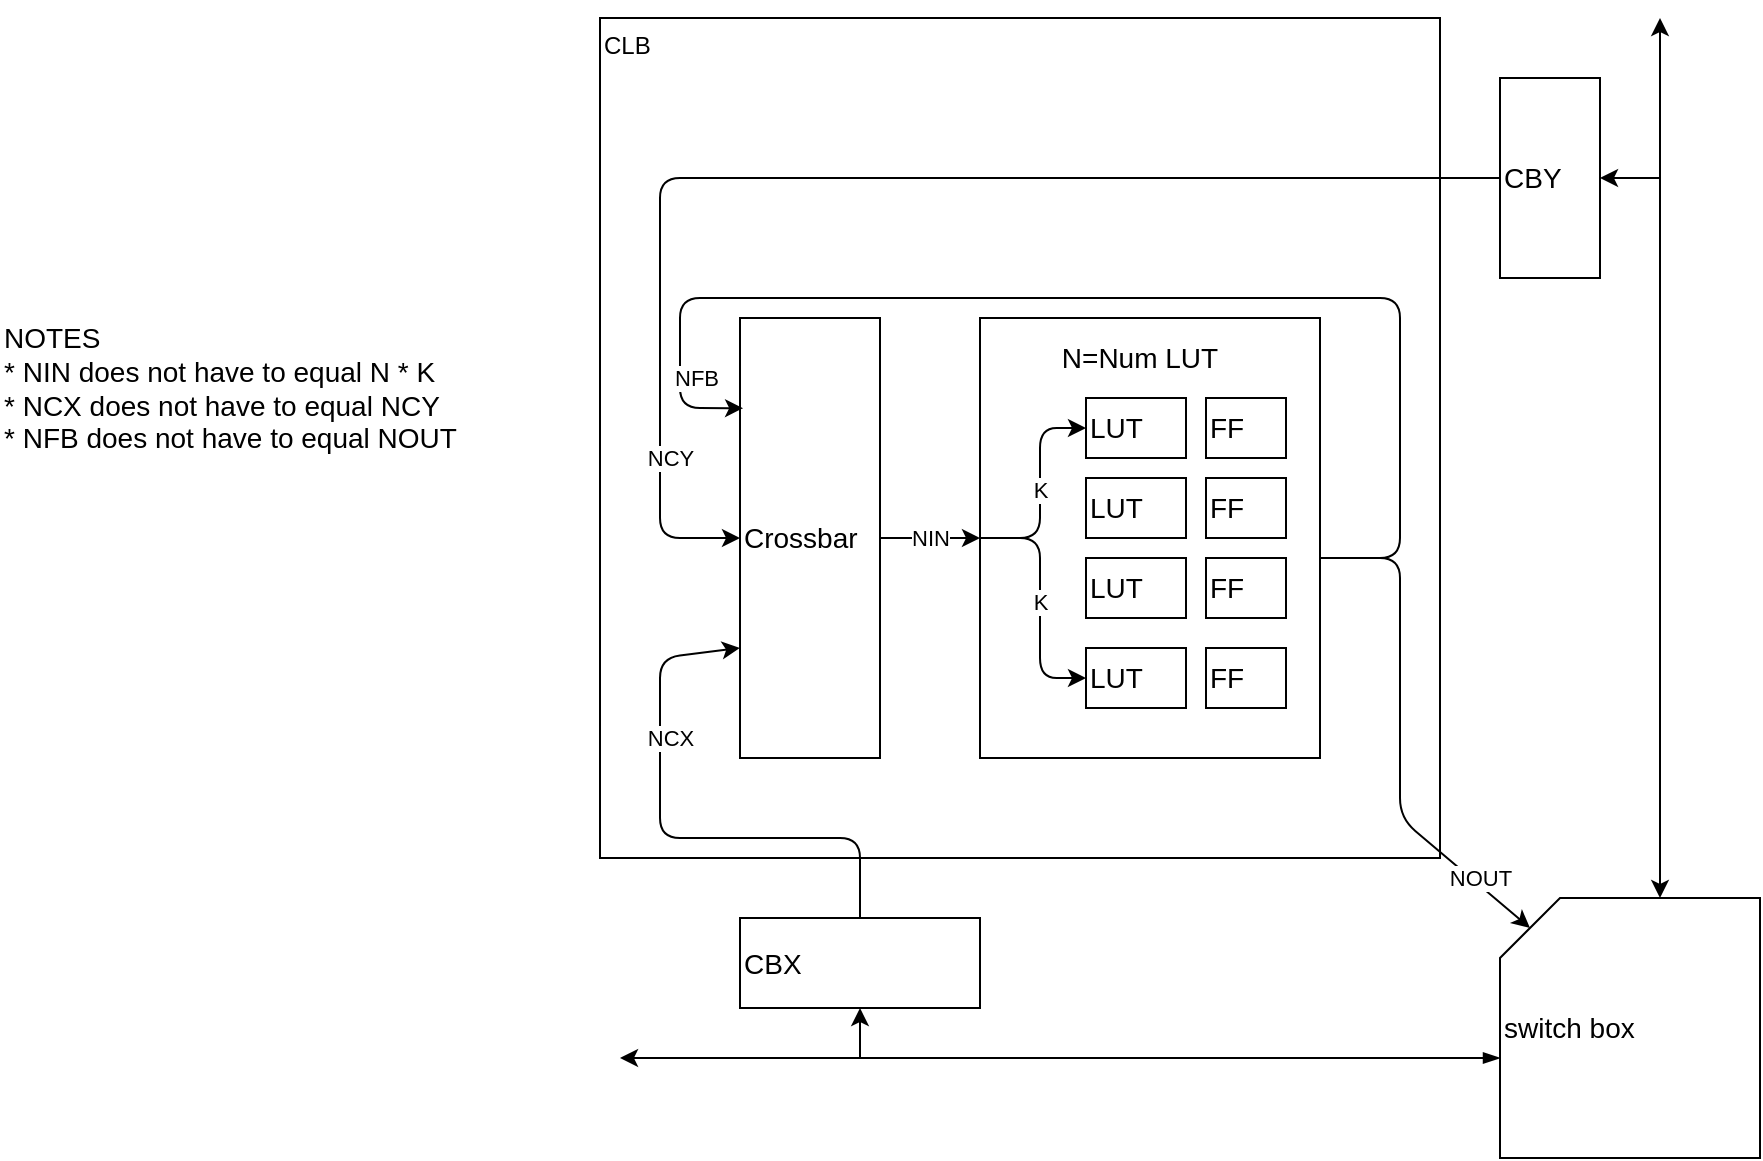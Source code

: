 <mxfile version="14.8.0" type="github">
  <diagram id="9WBszDo1P9AFT7eKbOBq" name="Page-1">
    <mxGraphModel dx="1316" dy="865" grid="1" gridSize="10" guides="1" tooltips="1" connect="1" arrows="1" fold="1" page="1" pageScale="1" pageWidth="1700" pageHeight="1100" math="0" shadow="0">
      <root>
        <mxCell id="0" />
        <mxCell id="1" parent="0" />
        <mxCell id="AsfhlNlfSeZUBomRwfOb-1" value="&lt;div&gt;CLB&lt;/div&gt;" style="whiteSpace=wrap;html=1;aspect=fixed;align=left;verticalAlign=top;" vertex="1" parent="1">
          <mxGeometry x="470" y="280" width="420" height="420" as="geometry" />
        </mxCell>
        <mxCell id="AsfhlNlfSeZUBomRwfOb-3" value="" style="endArrow=classic;startArrow=classic;html=1;entryX=0;entryY=0;entryDx=80;entryDy=0;entryPerimeter=0;" edge="1" parent="1" target="AsfhlNlfSeZUBomRwfOb-4">
          <mxGeometry width="50" height="50" relative="1" as="geometry">
            <mxPoint x="1000" y="280" as="sourcePoint" />
            <mxPoint x="960" y="280" as="targetPoint" />
            <Array as="points" />
          </mxGeometry>
        </mxCell>
        <mxCell id="AsfhlNlfSeZUBomRwfOb-6" style="edgeStyle=orthogonalEdgeStyle;rounded=0;orthogonalLoop=1;jettySize=auto;html=1;exitX=0;exitY=0;exitDx=0;exitDy=80;exitPerimeter=0;fontSize=14;startArrow=blockThin;startFill=1;" edge="1" parent="1" source="AsfhlNlfSeZUBomRwfOb-4">
          <mxGeometry relative="1" as="geometry">
            <mxPoint x="480" y="800" as="targetPoint" />
          </mxGeometry>
        </mxCell>
        <mxCell id="AsfhlNlfSeZUBomRwfOb-4" value="&lt;div align=&quot;center&quot;&gt;switch box&lt;br&gt;&lt;/div&gt;" style="shape=card;whiteSpace=wrap;html=1;fontSize=14;align=left;verticalAlign=middle;" vertex="1" parent="1">
          <mxGeometry x="920" y="720" width="130" height="130" as="geometry" />
        </mxCell>
        <mxCell id="AsfhlNlfSeZUBomRwfOb-14" value="Crossbar" style="rounded=0;whiteSpace=wrap;html=1;fontSize=14;align=left;verticalAlign=middle;" vertex="1" parent="1">
          <mxGeometry x="540" y="430" width="70" height="220" as="geometry" />
        </mxCell>
        <mxCell id="AsfhlNlfSeZUBomRwfOb-15" value="" style="rounded=0;whiteSpace=wrap;html=1;fontSize=14;align=left;verticalAlign=middle;" vertex="1" parent="1">
          <mxGeometry x="660" y="430" width="170" height="220" as="geometry" />
        </mxCell>
        <mxCell id="AsfhlNlfSeZUBomRwfOb-16" value="FF" style="rounded=0;whiteSpace=wrap;html=1;fontSize=14;align=left;verticalAlign=middle;" vertex="1" parent="1">
          <mxGeometry x="773" y="470" width="40" height="30" as="geometry" />
        </mxCell>
        <mxCell id="AsfhlNlfSeZUBomRwfOb-17" value="LUT" style="rounded=0;whiteSpace=wrap;html=1;fontSize=14;align=left;verticalAlign=middle;" vertex="1" parent="1">
          <mxGeometry x="713" y="470" width="50" height="30" as="geometry" />
        </mxCell>
        <mxCell id="AsfhlNlfSeZUBomRwfOb-18" value="LUT" style="rounded=0;whiteSpace=wrap;html=1;fontSize=14;align=left;verticalAlign=middle;" vertex="1" parent="1">
          <mxGeometry x="713" y="510" width="50" height="30" as="geometry" />
        </mxCell>
        <mxCell id="AsfhlNlfSeZUBomRwfOb-19" value="LUT" style="rounded=0;whiteSpace=wrap;html=1;fontSize=14;align=left;verticalAlign=middle;" vertex="1" parent="1">
          <mxGeometry x="713" y="550" width="50" height="30" as="geometry" />
        </mxCell>
        <mxCell id="AsfhlNlfSeZUBomRwfOb-20" value="LUT" style="rounded=0;whiteSpace=wrap;html=1;fontSize=14;align=left;verticalAlign=middle;" vertex="1" parent="1">
          <mxGeometry x="713" y="595" width="50" height="30" as="geometry" />
        </mxCell>
        <mxCell id="AsfhlNlfSeZUBomRwfOb-21" value="FF" style="rounded=0;whiteSpace=wrap;html=1;fontSize=14;align=left;verticalAlign=middle;" vertex="1" parent="1">
          <mxGeometry x="773" y="510" width="40" height="30" as="geometry" />
        </mxCell>
        <mxCell id="AsfhlNlfSeZUBomRwfOb-22" value="FF" style="rounded=0;whiteSpace=wrap;html=1;fontSize=14;align=left;verticalAlign=middle;" vertex="1" parent="1">
          <mxGeometry x="773" y="550" width="40" height="30" as="geometry" />
        </mxCell>
        <mxCell id="AsfhlNlfSeZUBomRwfOb-23" value="FF" style="rounded=0;whiteSpace=wrap;html=1;fontSize=14;align=left;verticalAlign=middle;" vertex="1" parent="1">
          <mxGeometry x="773" y="595" width="40" height="30" as="geometry" />
        </mxCell>
        <mxCell id="AsfhlNlfSeZUBomRwfOb-26" value="CBY" style="rounded=0;whiteSpace=wrap;html=1;fontSize=14;align=left;verticalAlign=middle;" vertex="1" parent="1">
          <mxGeometry x="920" y="310" width="50" height="100" as="geometry" />
        </mxCell>
        <mxCell id="AsfhlNlfSeZUBomRwfOb-27" value="CBX" style="rounded=0;whiteSpace=wrap;html=1;fontSize=14;align=left;verticalAlign=middle;" vertex="1" parent="1">
          <mxGeometry x="540" y="730" width="120" height="45" as="geometry" />
        </mxCell>
        <mxCell id="AsfhlNlfSeZUBomRwfOb-34" value="" style="endArrow=classic;html=1;fontSize=14;entryX=0;entryY=0.75;entryDx=0;entryDy=0;exitX=0.5;exitY=0;exitDx=0;exitDy=0;" edge="1" parent="1" source="AsfhlNlfSeZUBomRwfOb-27" target="AsfhlNlfSeZUBomRwfOb-14">
          <mxGeometry relative="1" as="geometry">
            <mxPoint x="130" y="760" as="sourcePoint" />
            <mxPoint x="230" y="760" as="targetPoint" />
            <Array as="points">
              <mxPoint x="600" y="690" />
              <mxPoint x="500" y="690" />
              <mxPoint x="500" y="600" />
            </Array>
          </mxGeometry>
        </mxCell>
        <mxCell id="AsfhlNlfSeZUBomRwfOb-35" value="NCX" style="edgeLabel;resizable=0;html=1;align=center;verticalAlign=middle;" connectable="0" vertex="1" parent="AsfhlNlfSeZUBomRwfOb-34">
          <mxGeometry relative="1" as="geometry">
            <mxPoint y="-50" as="offset" />
          </mxGeometry>
        </mxCell>
        <mxCell id="AsfhlNlfSeZUBomRwfOb-38" value="" style="endArrow=classic;html=1;fontSize=14;entryX=0.022;entryY=0.205;entryDx=0;entryDy=0;entryPerimeter=0;" edge="1" parent="1" target="AsfhlNlfSeZUBomRwfOb-14">
          <mxGeometry relative="1" as="geometry">
            <mxPoint x="830" y="550" as="sourcePoint" />
            <mxPoint x="720" y="650" as="targetPoint" />
            <Array as="points">
              <mxPoint x="870" y="550" />
              <mxPoint x="870" y="420" />
              <mxPoint x="510" y="420" />
              <mxPoint x="510" y="475" />
            </Array>
          </mxGeometry>
        </mxCell>
        <mxCell id="AsfhlNlfSeZUBomRwfOb-39" value="NFB" style="edgeLabel;resizable=0;html=1;align=center;verticalAlign=middle;" connectable="0" vertex="1" parent="AsfhlNlfSeZUBomRwfOb-38">
          <mxGeometry relative="1" as="geometry">
            <mxPoint x="-214" y="40" as="offset" />
          </mxGeometry>
        </mxCell>
        <mxCell id="AsfhlNlfSeZUBomRwfOb-40" value="" style="endArrow=classic;html=1;fontSize=14;exitX=0;exitY=0.5;exitDx=0;exitDy=0;entryX=0;entryY=0.5;entryDx=0;entryDy=0;" edge="1" parent="1" source="AsfhlNlfSeZUBomRwfOb-26" target="AsfhlNlfSeZUBomRwfOb-14">
          <mxGeometry relative="1" as="geometry">
            <mxPoint x="440" y="560" as="sourcePoint" />
            <mxPoint x="540" y="550" as="targetPoint" />
            <Array as="points">
              <mxPoint x="500" y="360" />
              <mxPoint x="500" y="540" />
            </Array>
          </mxGeometry>
        </mxCell>
        <mxCell id="AsfhlNlfSeZUBomRwfOb-41" value="NCY" style="edgeLabel;resizable=0;html=1;align=center;verticalAlign=middle;" connectable="0" vertex="1" parent="AsfhlNlfSeZUBomRwfOb-40">
          <mxGeometry relative="1" as="geometry">
            <mxPoint x="-95" y="140" as="offset" />
          </mxGeometry>
        </mxCell>
        <mxCell id="AsfhlNlfSeZUBomRwfOb-42" value="" style="endArrow=classic;html=1;fontSize=14;entryX=0;entryY=0;entryDx=15;entryDy=15;entryPerimeter=0;" edge="1" parent="1" target="AsfhlNlfSeZUBomRwfOb-4">
          <mxGeometry relative="1" as="geometry">
            <mxPoint x="830" y="550" as="sourcePoint" />
            <mxPoint x="440" y="840" as="targetPoint" />
            <Array as="points">
              <mxPoint x="870" y="550" />
              <mxPoint x="870" y="680" />
            </Array>
          </mxGeometry>
        </mxCell>
        <mxCell id="AsfhlNlfSeZUBomRwfOb-43" value="NOUT" style="edgeLabel;resizable=0;html=1;align=center;verticalAlign=middle;" connectable="0" vertex="1" parent="AsfhlNlfSeZUBomRwfOb-42">
          <mxGeometry relative="1" as="geometry">
            <mxPoint x="40" y="72" as="offset" />
          </mxGeometry>
        </mxCell>
        <mxCell id="AsfhlNlfSeZUBomRwfOb-44" value="" style="endArrow=classic;html=1;fontSize=14;exitX=1;exitY=0.5;exitDx=0;exitDy=0;" edge="1" parent="1" source="AsfhlNlfSeZUBomRwfOb-14" target="AsfhlNlfSeZUBomRwfOb-15">
          <mxGeometry relative="1" as="geometry">
            <mxPoint x="620" y="650" as="sourcePoint" />
            <mxPoint x="720" y="650" as="targetPoint" />
          </mxGeometry>
        </mxCell>
        <mxCell id="AsfhlNlfSeZUBomRwfOb-45" value="NIN" style="edgeLabel;resizable=0;html=1;align=center;verticalAlign=middle;" connectable="0" vertex="1" parent="AsfhlNlfSeZUBomRwfOb-44">
          <mxGeometry relative="1" as="geometry" />
        </mxCell>
        <mxCell id="AsfhlNlfSeZUBomRwfOb-46" value="" style="endArrow=classic;html=1;fontSize=14;entryX=1;entryY=0.5;entryDx=0;entryDy=0;" edge="1" parent="1" target="AsfhlNlfSeZUBomRwfOb-26">
          <mxGeometry width="50" height="50" relative="1" as="geometry">
            <mxPoint x="1000" y="360" as="sourcePoint" />
            <mxPoint x="690" y="630" as="targetPoint" />
          </mxGeometry>
        </mxCell>
        <mxCell id="AsfhlNlfSeZUBomRwfOb-47" value="" style="endArrow=classic;html=1;fontSize=14;entryX=0.5;entryY=1;entryDx=0;entryDy=0;" edge="1" parent="1" target="AsfhlNlfSeZUBomRwfOb-27">
          <mxGeometry width="50" height="50" relative="1" as="geometry">
            <mxPoint x="600" y="800" as="sourcePoint" />
            <mxPoint x="690" y="630" as="targetPoint" />
          </mxGeometry>
        </mxCell>
        <mxCell id="AsfhlNlfSeZUBomRwfOb-48" value="&lt;div align=&quot;left&quot;&gt;NOTES&lt;/div&gt;&lt;div align=&quot;left&quot;&gt;* NIN does not have to equal N * K&lt;/div&gt;&lt;div align=&quot;left&quot;&gt;* NCX does not have to equal NCY&lt;/div&gt;&lt;div align=&quot;left&quot;&gt;* NFB does not have to equal NOUT&lt;br&gt;&lt;/div&gt;" style="text;html=1;strokeColor=none;fillColor=none;align=left;verticalAlign=middle;whiteSpace=wrap;rounded=0;fontSize=14;" vertex="1" parent="1">
          <mxGeometry x="170" y="400" width="290" height="130" as="geometry" />
        </mxCell>
        <mxCell id="AsfhlNlfSeZUBomRwfOb-49" value="N=Num LUT" style="text;html=1;strokeColor=none;fillColor=none;align=center;verticalAlign=middle;whiteSpace=wrap;rounded=0;fontSize=14;" vertex="1" parent="1">
          <mxGeometry x="690" y="440" width="100" height="20" as="geometry" />
        </mxCell>
        <mxCell id="AsfhlNlfSeZUBomRwfOb-50" value="" style="endArrow=classic;html=1;fontSize=14;entryX=0;entryY=0.5;entryDx=0;entryDy=0;exitX=0;exitY=0.5;exitDx=0;exitDy=0;" edge="1" parent="1" source="AsfhlNlfSeZUBomRwfOb-15" target="AsfhlNlfSeZUBomRwfOb-17">
          <mxGeometry relative="1" as="geometry">
            <mxPoint x="620" y="620" as="sourcePoint" />
            <mxPoint x="720" y="620" as="targetPoint" />
            <Array as="points">
              <mxPoint x="690" y="540" />
              <mxPoint x="690" y="485" />
            </Array>
          </mxGeometry>
        </mxCell>
        <mxCell id="AsfhlNlfSeZUBomRwfOb-51" value="K" style="edgeLabel;resizable=0;html=1;align=center;verticalAlign=middle;" connectable="0" vertex="1" parent="AsfhlNlfSeZUBomRwfOb-50">
          <mxGeometry relative="1" as="geometry" />
        </mxCell>
        <mxCell id="AsfhlNlfSeZUBomRwfOb-53" value="" style="endArrow=classic;html=1;fontSize=14;entryX=0;entryY=0.5;entryDx=0;entryDy=0;exitX=0;exitY=0.5;exitDx=0;exitDy=0;" edge="1" parent="1" source="AsfhlNlfSeZUBomRwfOb-15" target="AsfhlNlfSeZUBomRwfOb-20">
          <mxGeometry relative="1" as="geometry">
            <mxPoint x="670" y="550" as="sourcePoint" />
            <mxPoint x="723" y="495" as="targetPoint" />
            <Array as="points">
              <mxPoint x="690" y="540" />
              <mxPoint x="690" y="610" />
            </Array>
          </mxGeometry>
        </mxCell>
        <mxCell id="AsfhlNlfSeZUBomRwfOb-54" value="K" style="edgeLabel;resizable=0;html=1;align=center;verticalAlign=middle;" connectable="0" vertex="1" parent="AsfhlNlfSeZUBomRwfOb-53">
          <mxGeometry relative="1" as="geometry" />
        </mxCell>
      </root>
    </mxGraphModel>
  </diagram>
</mxfile>

